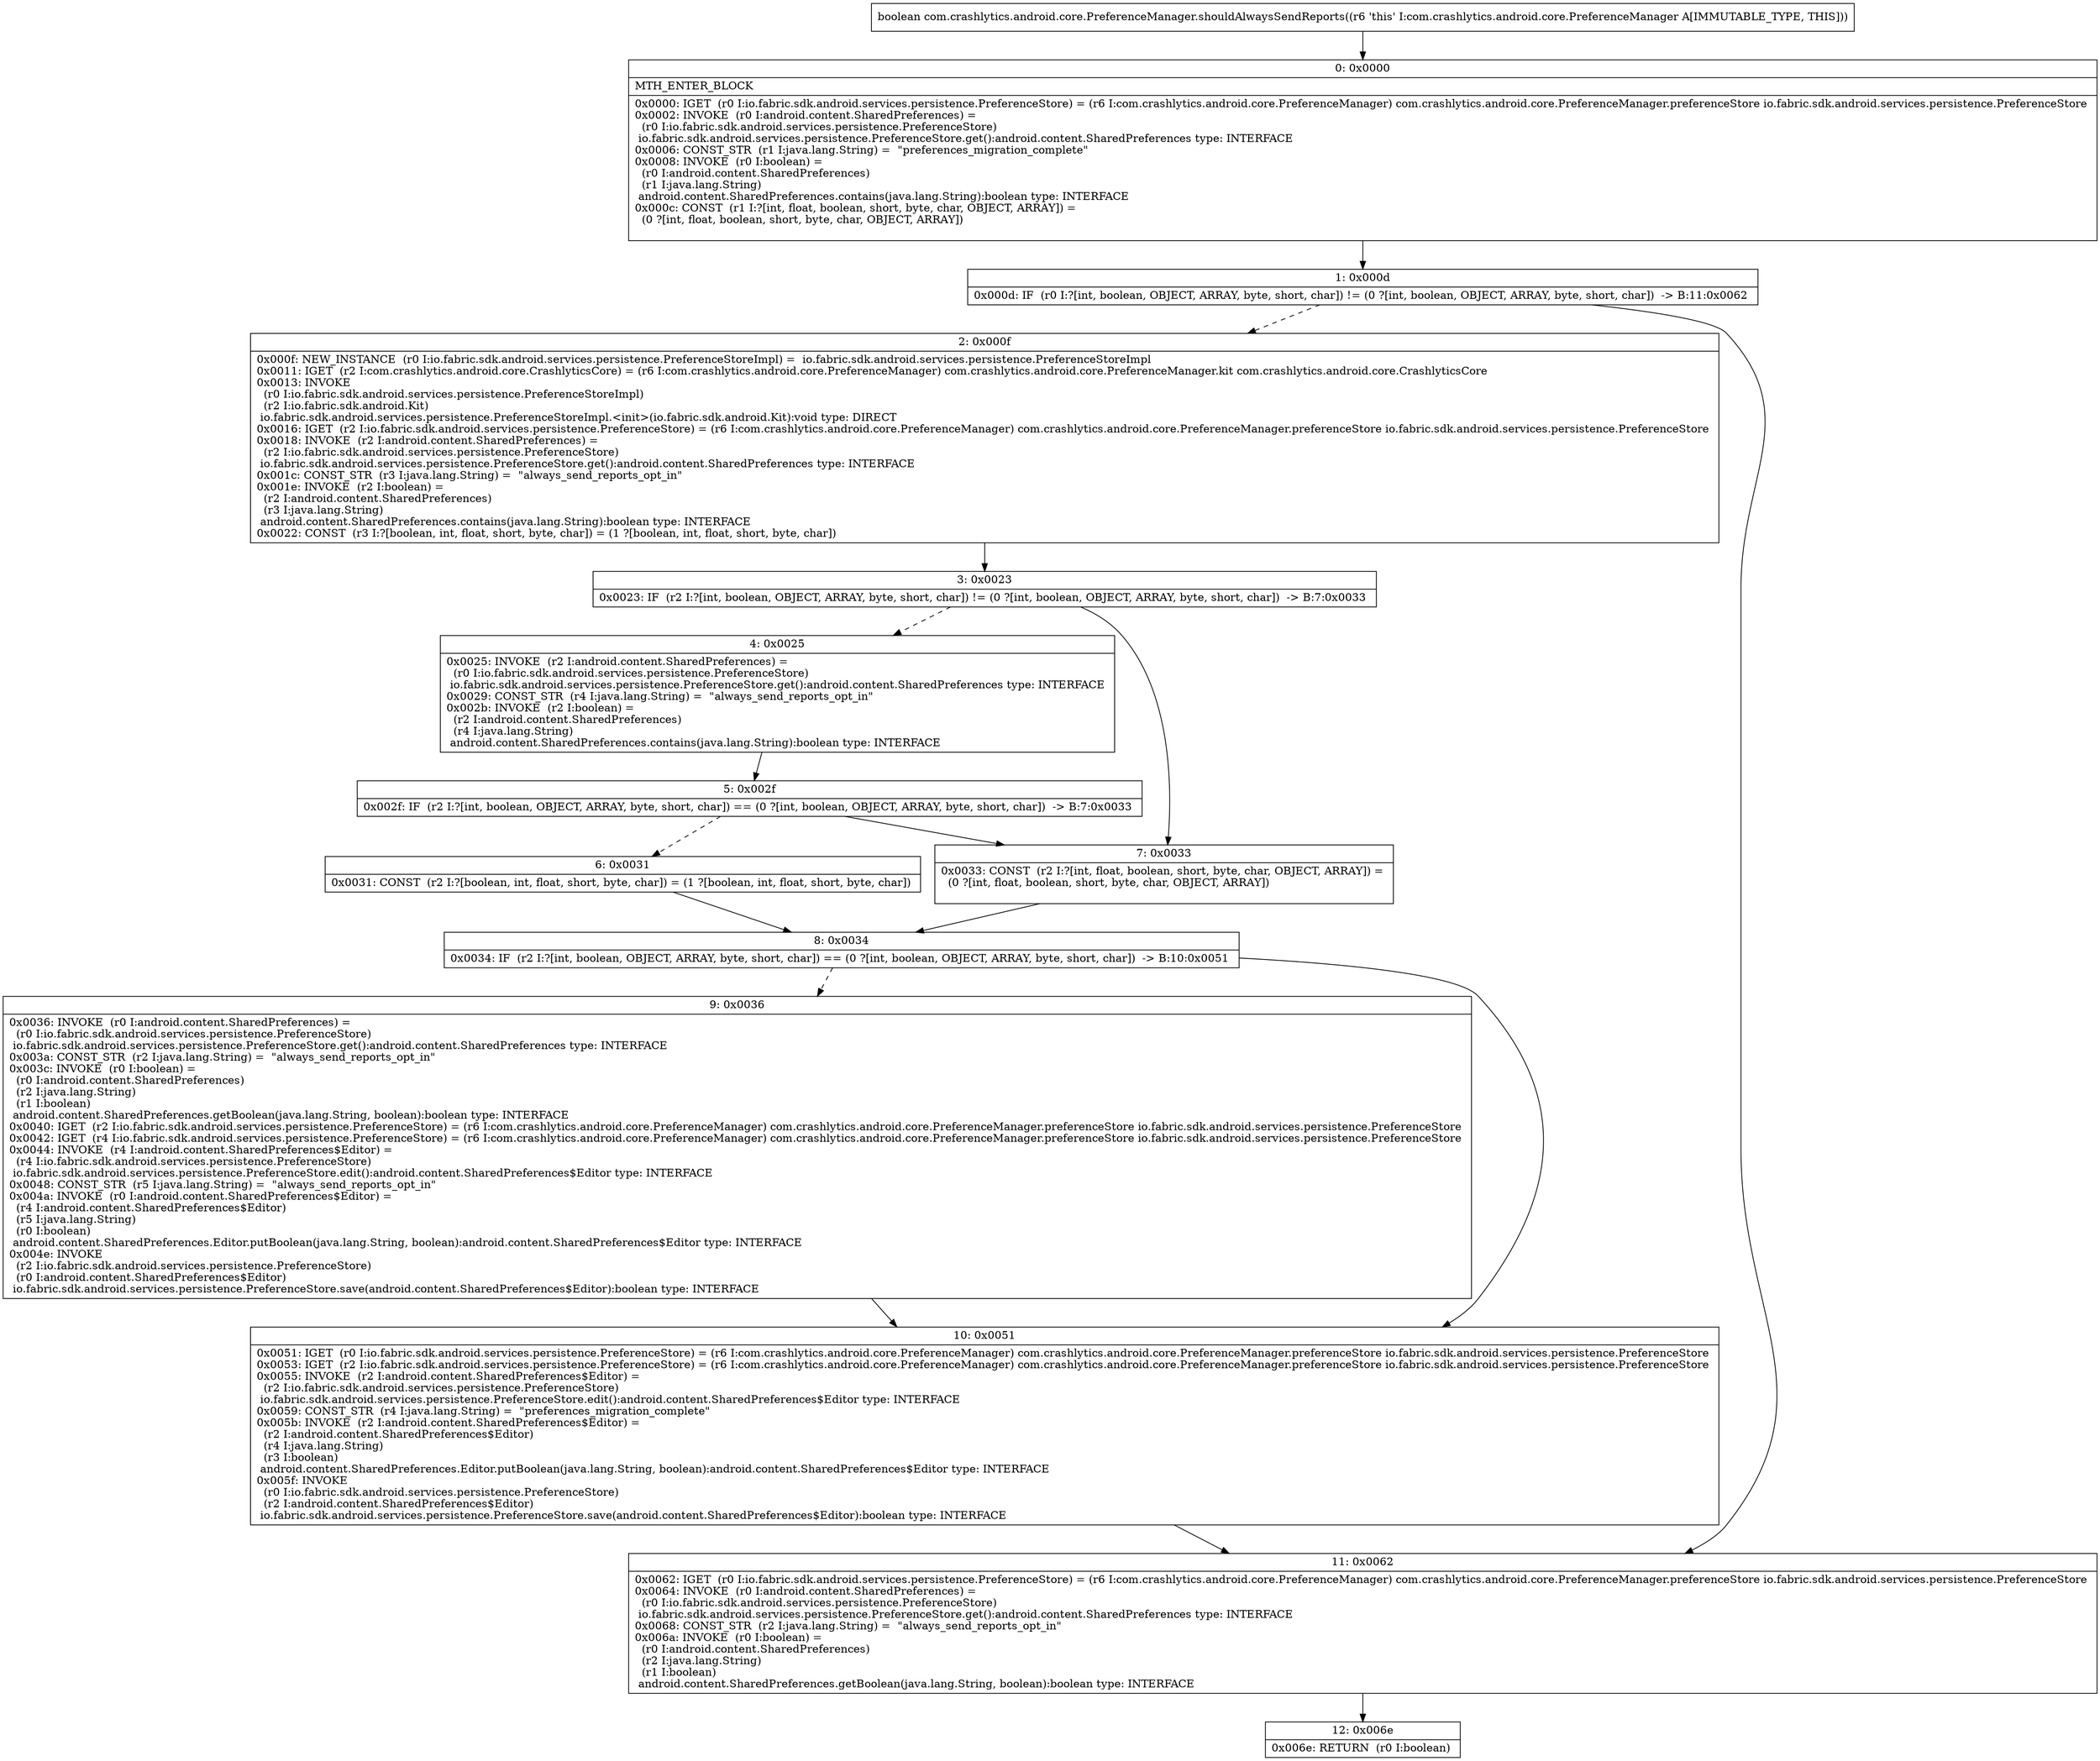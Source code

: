 digraph "CFG forcom.crashlytics.android.core.PreferenceManager.shouldAlwaysSendReports()Z" {
Node_0 [shape=record,label="{0\:\ 0x0000|MTH_ENTER_BLOCK\l|0x0000: IGET  (r0 I:io.fabric.sdk.android.services.persistence.PreferenceStore) = (r6 I:com.crashlytics.android.core.PreferenceManager) com.crashlytics.android.core.PreferenceManager.preferenceStore io.fabric.sdk.android.services.persistence.PreferenceStore \l0x0002: INVOKE  (r0 I:android.content.SharedPreferences) = \l  (r0 I:io.fabric.sdk.android.services.persistence.PreferenceStore)\l io.fabric.sdk.android.services.persistence.PreferenceStore.get():android.content.SharedPreferences type: INTERFACE \l0x0006: CONST_STR  (r1 I:java.lang.String) =  \"preferences_migration_complete\" \l0x0008: INVOKE  (r0 I:boolean) = \l  (r0 I:android.content.SharedPreferences)\l  (r1 I:java.lang.String)\l android.content.SharedPreferences.contains(java.lang.String):boolean type: INTERFACE \l0x000c: CONST  (r1 I:?[int, float, boolean, short, byte, char, OBJECT, ARRAY]) = \l  (0 ?[int, float, boolean, short, byte, char, OBJECT, ARRAY])\l \l}"];
Node_1 [shape=record,label="{1\:\ 0x000d|0x000d: IF  (r0 I:?[int, boolean, OBJECT, ARRAY, byte, short, char]) != (0 ?[int, boolean, OBJECT, ARRAY, byte, short, char])  \-\> B:11:0x0062 \l}"];
Node_2 [shape=record,label="{2\:\ 0x000f|0x000f: NEW_INSTANCE  (r0 I:io.fabric.sdk.android.services.persistence.PreferenceStoreImpl) =  io.fabric.sdk.android.services.persistence.PreferenceStoreImpl \l0x0011: IGET  (r2 I:com.crashlytics.android.core.CrashlyticsCore) = (r6 I:com.crashlytics.android.core.PreferenceManager) com.crashlytics.android.core.PreferenceManager.kit com.crashlytics.android.core.CrashlyticsCore \l0x0013: INVOKE  \l  (r0 I:io.fabric.sdk.android.services.persistence.PreferenceStoreImpl)\l  (r2 I:io.fabric.sdk.android.Kit)\l io.fabric.sdk.android.services.persistence.PreferenceStoreImpl.\<init\>(io.fabric.sdk.android.Kit):void type: DIRECT \l0x0016: IGET  (r2 I:io.fabric.sdk.android.services.persistence.PreferenceStore) = (r6 I:com.crashlytics.android.core.PreferenceManager) com.crashlytics.android.core.PreferenceManager.preferenceStore io.fabric.sdk.android.services.persistence.PreferenceStore \l0x0018: INVOKE  (r2 I:android.content.SharedPreferences) = \l  (r2 I:io.fabric.sdk.android.services.persistence.PreferenceStore)\l io.fabric.sdk.android.services.persistence.PreferenceStore.get():android.content.SharedPreferences type: INTERFACE \l0x001c: CONST_STR  (r3 I:java.lang.String) =  \"always_send_reports_opt_in\" \l0x001e: INVOKE  (r2 I:boolean) = \l  (r2 I:android.content.SharedPreferences)\l  (r3 I:java.lang.String)\l android.content.SharedPreferences.contains(java.lang.String):boolean type: INTERFACE \l0x0022: CONST  (r3 I:?[boolean, int, float, short, byte, char]) = (1 ?[boolean, int, float, short, byte, char]) \l}"];
Node_3 [shape=record,label="{3\:\ 0x0023|0x0023: IF  (r2 I:?[int, boolean, OBJECT, ARRAY, byte, short, char]) != (0 ?[int, boolean, OBJECT, ARRAY, byte, short, char])  \-\> B:7:0x0033 \l}"];
Node_4 [shape=record,label="{4\:\ 0x0025|0x0025: INVOKE  (r2 I:android.content.SharedPreferences) = \l  (r0 I:io.fabric.sdk.android.services.persistence.PreferenceStore)\l io.fabric.sdk.android.services.persistence.PreferenceStore.get():android.content.SharedPreferences type: INTERFACE \l0x0029: CONST_STR  (r4 I:java.lang.String) =  \"always_send_reports_opt_in\" \l0x002b: INVOKE  (r2 I:boolean) = \l  (r2 I:android.content.SharedPreferences)\l  (r4 I:java.lang.String)\l android.content.SharedPreferences.contains(java.lang.String):boolean type: INTERFACE \l}"];
Node_5 [shape=record,label="{5\:\ 0x002f|0x002f: IF  (r2 I:?[int, boolean, OBJECT, ARRAY, byte, short, char]) == (0 ?[int, boolean, OBJECT, ARRAY, byte, short, char])  \-\> B:7:0x0033 \l}"];
Node_6 [shape=record,label="{6\:\ 0x0031|0x0031: CONST  (r2 I:?[boolean, int, float, short, byte, char]) = (1 ?[boolean, int, float, short, byte, char]) \l}"];
Node_7 [shape=record,label="{7\:\ 0x0033|0x0033: CONST  (r2 I:?[int, float, boolean, short, byte, char, OBJECT, ARRAY]) = \l  (0 ?[int, float, boolean, short, byte, char, OBJECT, ARRAY])\l \l}"];
Node_8 [shape=record,label="{8\:\ 0x0034|0x0034: IF  (r2 I:?[int, boolean, OBJECT, ARRAY, byte, short, char]) == (0 ?[int, boolean, OBJECT, ARRAY, byte, short, char])  \-\> B:10:0x0051 \l}"];
Node_9 [shape=record,label="{9\:\ 0x0036|0x0036: INVOKE  (r0 I:android.content.SharedPreferences) = \l  (r0 I:io.fabric.sdk.android.services.persistence.PreferenceStore)\l io.fabric.sdk.android.services.persistence.PreferenceStore.get():android.content.SharedPreferences type: INTERFACE \l0x003a: CONST_STR  (r2 I:java.lang.String) =  \"always_send_reports_opt_in\" \l0x003c: INVOKE  (r0 I:boolean) = \l  (r0 I:android.content.SharedPreferences)\l  (r2 I:java.lang.String)\l  (r1 I:boolean)\l android.content.SharedPreferences.getBoolean(java.lang.String, boolean):boolean type: INTERFACE \l0x0040: IGET  (r2 I:io.fabric.sdk.android.services.persistence.PreferenceStore) = (r6 I:com.crashlytics.android.core.PreferenceManager) com.crashlytics.android.core.PreferenceManager.preferenceStore io.fabric.sdk.android.services.persistence.PreferenceStore \l0x0042: IGET  (r4 I:io.fabric.sdk.android.services.persistence.PreferenceStore) = (r6 I:com.crashlytics.android.core.PreferenceManager) com.crashlytics.android.core.PreferenceManager.preferenceStore io.fabric.sdk.android.services.persistence.PreferenceStore \l0x0044: INVOKE  (r4 I:android.content.SharedPreferences$Editor) = \l  (r4 I:io.fabric.sdk.android.services.persistence.PreferenceStore)\l io.fabric.sdk.android.services.persistence.PreferenceStore.edit():android.content.SharedPreferences$Editor type: INTERFACE \l0x0048: CONST_STR  (r5 I:java.lang.String) =  \"always_send_reports_opt_in\" \l0x004a: INVOKE  (r0 I:android.content.SharedPreferences$Editor) = \l  (r4 I:android.content.SharedPreferences$Editor)\l  (r5 I:java.lang.String)\l  (r0 I:boolean)\l android.content.SharedPreferences.Editor.putBoolean(java.lang.String, boolean):android.content.SharedPreferences$Editor type: INTERFACE \l0x004e: INVOKE  \l  (r2 I:io.fabric.sdk.android.services.persistence.PreferenceStore)\l  (r0 I:android.content.SharedPreferences$Editor)\l io.fabric.sdk.android.services.persistence.PreferenceStore.save(android.content.SharedPreferences$Editor):boolean type: INTERFACE \l}"];
Node_10 [shape=record,label="{10\:\ 0x0051|0x0051: IGET  (r0 I:io.fabric.sdk.android.services.persistence.PreferenceStore) = (r6 I:com.crashlytics.android.core.PreferenceManager) com.crashlytics.android.core.PreferenceManager.preferenceStore io.fabric.sdk.android.services.persistence.PreferenceStore \l0x0053: IGET  (r2 I:io.fabric.sdk.android.services.persistence.PreferenceStore) = (r6 I:com.crashlytics.android.core.PreferenceManager) com.crashlytics.android.core.PreferenceManager.preferenceStore io.fabric.sdk.android.services.persistence.PreferenceStore \l0x0055: INVOKE  (r2 I:android.content.SharedPreferences$Editor) = \l  (r2 I:io.fabric.sdk.android.services.persistence.PreferenceStore)\l io.fabric.sdk.android.services.persistence.PreferenceStore.edit():android.content.SharedPreferences$Editor type: INTERFACE \l0x0059: CONST_STR  (r4 I:java.lang.String) =  \"preferences_migration_complete\" \l0x005b: INVOKE  (r2 I:android.content.SharedPreferences$Editor) = \l  (r2 I:android.content.SharedPreferences$Editor)\l  (r4 I:java.lang.String)\l  (r3 I:boolean)\l android.content.SharedPreferences.Editor.putBoolean(java.lang.String, boolean):android.content.SharedPreferences$Editor type: INTERFACE \l0x005f: INVOKE  \l  (r0 I:io.fabric.sdk.android.services.persistence.PreferenceStore)\l  (r2 I:android.content.SharedPreferences$Editor)\l io.fabric.sdk.android.services.persistence.PreferenceStore.save(android.content.SharedPreferences$Editor):boolean type: INTERFACE \l}"];
Node_11 [shape=record,label="{11\:\ 0x0062|0x0062: IGET  (r0 I:io.fabric.sdk.android.services.persistence.PreferenceStore) = (r6 I:com.crashlytics.android.core.PreferenceManager) com.crashlytics.android.core.PreferenceManager.preferenceStore io.fabric.sdk.android.services.persistence.PreferenceStore \l0x0064: INVOKE  (r0 I:android.content.SharedPreferences) = \l  (r0 I:io.fabric.sdk.android.services.persistence.PreferenceStore)\l io.fabric.sdk.android.services.persistence.PreferenceStore.get():android.content.SharedPreferences type: INTERFACE \l0x0068: CONST_STR  (r2 I:java.lang.String) =  \"always_send_reports_opt_in\" \l0x006a: INVOKE  (r0 I:boolean) = \l  (r0 I:android.content.SharedPreferences)\l  (r2 I:java.lang.String)\l  (r1 I:boolean)\l android.content.SharedPreferences.getBoolean(java.lang.String, boolean):boolean type: INTERFACE \l}"];
Node_12 [shape=record,label="{12\:\ 0x006e|0x006e: RETURN  (r0 I:boolean) \l}"];
MethodNode[shape=record,label="{boolean com.crashlytics.android.core.PreferenceManager.shouldAlwaysSendReports((r6 'this' I:com.crashlytics.android.core.PreferenceManager A[IMMUTABLE_TYPE, THIS])) }"];
MethodNode -> Node_0;
Node_0 -> Node_1;
Node_1 -> Node_2[style=dashed];
Node_1 -> Node_11;
Node_2 -> Node_3;
Node_3 -> Node_4[style=dashed];
Node_3 -> Node_7;
Node_4 -> Node_5;
Node_5 -> Node_6[style=dashed];
Node_5 -> Node_7;
Node_6 -> Node_8;
Node_7 -> Node_8;
Node_8 -> Node_9[style=dashed];
Node_8 -> Node_10;
Node_9 -> Node_10;
Node_10 -> Node_11;
Node_11 -> Node_12;
}

